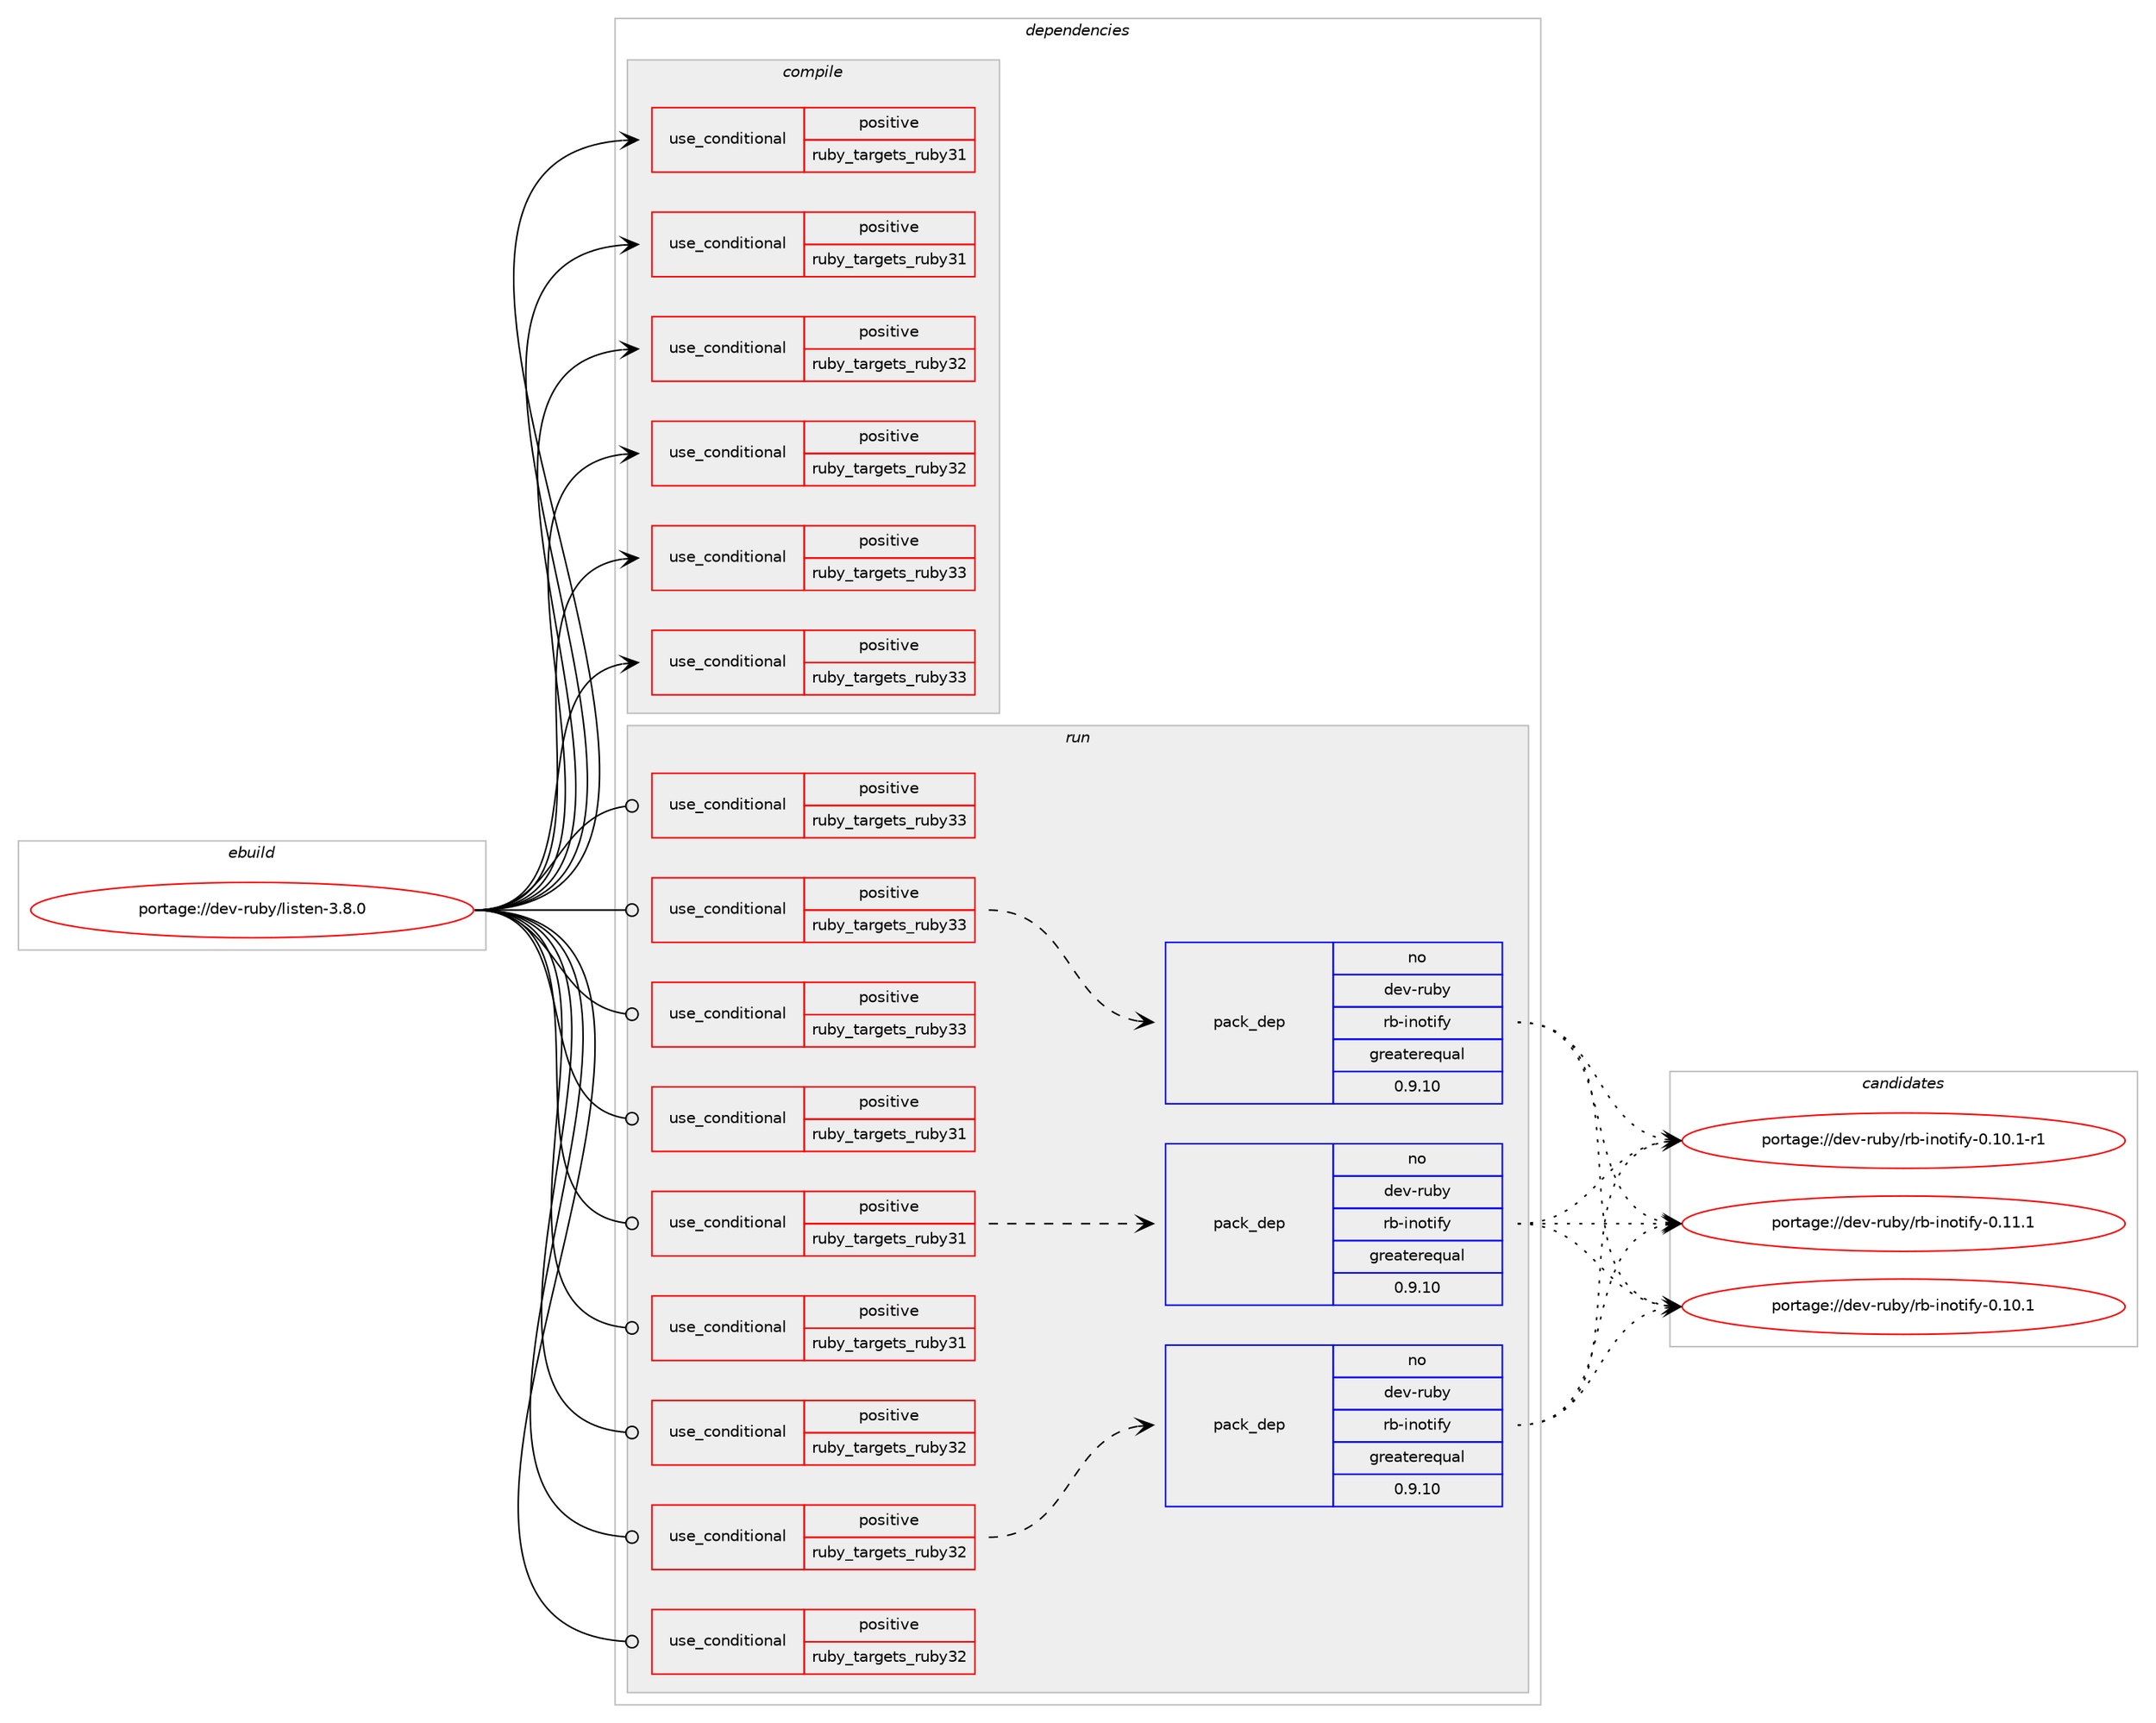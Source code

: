 digraph prolog {

# *************
# Graph options
# *************

newrank=true;
concentrate=true;
compound=true;
graph [rankdir=LR,fontname=Helvetica,fontsize=10,ranksep=1.5];#, ranksep=2.5, nodesep=0.2];
edge  [arrowhead=vee];
node  [fontname=Helvetica,fontsize=10];

# **********
# The ebuild
# **********

subgraph cluster_leftcol {
color=gray;
rank=same;
label=<<i>ebuild</i>>;
id [label="portage://dev-ruby/listen-3.8.0", color=red, width=4, href="../dev-ruby/listen-3.8.0.svg"];
}

# ****************
# The dependencies
# ****************

subgraph cluster_midcol {
color=gray;
label=<<i>dependencies</i>>;
subgraph cluster_compile {
fillcolor="#eeeeee";
style=filled;
label=<<i>compile</i>>;
subgraph cond48644 {
dependency96204 [label=<<TABLE BORDER="0" CELLBORDER="1" CELLSPACING="0" CELLPADDING="4"><TR><TD ROWSPAN="3" CELLPADDING="10">use_conditional</TD></TR><TR><TD>positive</TD></TR><TR><TD>ruby_targets_ruby31</TD></TR></TABLE>>, shape=none, color=red];
# *** BEGIN UNKNOWN DEPENDENCY TYPE (TODO) ***
# dependency96204 -> package_dependency(portage://dev-ruby/listen-3.8.0,install,no,dev-lang,ruby,none,[,,],[slot(3.1)],[])
# *** END UNKNOWN DEPENDENCY TYPE (TODO) ***

}
id:e -> dependency96204:w [weight=20,style="solid",arrowhead="vee"];
subgraph cond48645 {
dependency96205 [label=<<TABLE BORDER="0" CELLBORDER="1" CELLSPACING="0" CELLPADDING="4"><TR><TD ROWSPAN="3" CELLPADDING="10">use_conditional</TD></TR><TR><TD>positive</TD></TR><TR><TD>ruby_targets_ruby31</TD></TR></TABLE>>, shape=none, color=red];
# *** BEGIN UNKNOWN DEPENDENCY TYPE (TODO) ***
# dependency96205 -> package_dependency(portage://dev-ruby/listen-3.8.0,install,no,virtual,rubygems,none,[,,],[],[use(enable(ruby_targets_ruby31),negative)])
# *** END UNKNOWN DEPENDENCY TYPE (TODO) ***

}
id:e -> dependency96205:w [weight=20,style="solid",arrowhead="vee"];
subgraph cond48646 {
dependency96206 [label=<<TABLE BORDER="0" CELLBORDER="1" CELLSPACING="0" CELLPADDING="4"><TR><TD ROWSPAN="3" CELLPADDING="10">use_conditional</TD></TR><TR><TD>positive</TD></TR><TR><TD>ruby_targets_ruby32</TD></TR></TABLE>>, shape=none, color=red];
# *** BEGIN UNKNOWN DEPENDENCY TYPE (TODO) ***
# dependency96206 -> package_dependency(portage://dev-ruby/listen-3.8.0,install,no,dev-lang,ruby,none,[,,],[slot(3.2)],[])
# *** END UNKNOWN DEPENDENCY TYPE (TODO) ***

}
id:e -> dependency96206:w [weight=20,style="solid",arrowhead="vee"];
subgraph cond48647 {
dependency96207 [label=<<TABLE BORDER="0" CELLBORDER="1" CELLSPACING="0" CELLPADDING="4"><TR><TD ROWSPAN="3" CELLPADDING="10">use_conditional</TD></TR><TR><TD>positive</TD></TR><TR><TD>ruby_targets_ruby32</TD></TR></TABLE>>, shape=none, color=red];
# *** BEGIN UNKNOWN DEPENDENCY TYPE (TODO) ***
# dependency96207 -> package_dependency(portage://dev-ruby/listen-3.8.0,install,no,virtual,rubygems,none,[,,],[],[use(enable(ruby_targets_ruby32),negative)])
# *** END UNKNOWN DEPENDENCY TYPE (TODO) ***

}
id:e -> dependency96207:w [weight=20,style="solid",arrowhead="vee"];
subgraph cond48648 {
dependency96208 [label=<<TABLE BORDER="0" CELLBORDER="1" CELLSPACING="0" CELLPADDING="4"><TR><TD ROWSPAN="3" CELLPADDING="10">use_conditional</TD></TR><TR><TD>positive</TD></TR><TR><TD>ruby_targets_ruby33</TD></TR></TABLE>>, shape=none, color=red];
# *** BEGIN UNKNOWN DEPENDENCY TYPE (TODO) ***
# dependency96208 -> package_dependency(portage://dev-ruby/listen-3.8.0,install,no,dev-lang,ruby,none,[,,],[slot(3.3)],[])
# *** END UNKNOWN DEPENDENCY TYPE (TODO) ***

}
id:e -> dependency96208:w [weight=20,style="solid",arrowhead="vee"];
subgraph cond48649 {
dependency96209 [label=<<TABLE BORDER="0" CELLBORDER="1" CELLSPACING="0" CELLPADDING="4"><TR><TD ROWSPAN="3" CELLPADDING="10">use_conditional</TD></TR><TR><TD>positive</TD></TR><TR><TD>ruby_targets_ruby33</TD></TR></TABLE>>, shape=none, color=red];
# *** BEGIN UNKNOWN DEPENDENCY TYPE (TODO) ***
# dependency96209 -> package_dependency(portage://dev-ruby/listen-3.8.0,install,no,virtual,rubygems,none,[,,],[],[use(enable(ruby_targets_ruby33),negative)])
# *** END UNKNOWN DEPENDENCY TYPE (TODO) ***

}
id:e -> dependency96209:w [weight=20,style="solid",arrowhead="vee"];
}
subgraph cluster_compileandrun {
fillcolor="#eeeeee";
style=filled;
label=<<i>compile and run</i>>;
}
subgraph cluster_run {
fillcolor="#eeeeee";
style=filled;
label=<<i>run</i>>;
subgraph cond48650 {
dependency96210 [label=<<TABLE BORDER="0" CELLBORDER="1" CELLSPACING="0" CELLPADDING="4"><TR><TD ROWSPAN="3" CELLPADDING="10">use_conditional</TD></TR><TR><TD>positive</TD></TR><TR><TD>ruby_targets_ruby31</TD></TR></TABLE>>, shape=none, color=red];
# *** BEGIN UNKNOWN DEPENDENCY TYPE (TODO) ***
# dependency96210 -> package_dependency(portage://dev-ruby/listen-3.8.0,run,no,dev-lang,ruby,none,[,,],[slot(3.1)],[])
# *** END UNKNOWN DEPENDENCY TYPE (TODO) ***

}
id:e -> dependency96210:w [weight=20,style="solid",arrowhead="odot"];
subgraph cond48651 {
dependency96211 [label=<<TABLE BORDER="0" CELLBORDER="1" CELLSPACING="0" CELLPADDING="4"><TR><TD ROWSPAN="3" CELLPADDING="10">use_conditional</TD></TR><TR><TD>positive</TD></TR><TR><TD>ruby_targets_ruby31</TD></TR></TABLE>>, shape=none, color=red];
subgraph pack46254 {
dependency96212 [label=<<TABLE BORDER="0" CELLBORDER="1" CELLSPACING="0" CELLPADDING="4" WIDTH="220"><TR><TD ROWSPAN="6" CELLPADDING="30">pack_dep</TD></TR><TR><TD WIDTH="110">no</TD></TR><TR><TD>dev-ruby</TD></TR><TR><TD>rb-inotify</TD></TR><TR><TD>greaterequal</TD></TR><TR><TD>0.9.10</TD></TR></TABLE>>, shape=none, color=blue];
}
dependency96211:e -> dependency96212:w [weight=20,style="dashed",arrowhead="vee"];
}
id:e -> dependency96211:w [weight=20,style="solid",arrowhead="odot"];
subgraph cond48652 {
dependency96213 [label=<<TABLE BORDER="0" CELLBORDER="1" CELLSPACING="0" CELLPADDING="4"><TR><TD ROWSPAN="3" CELLPADDING="10">use_conditional</TD></TR><TR><TD>positive</TD></TR><TR><TD>ruby_targets_ruby31</TD></TR></TABLE>>, shape=none, color=red];
# *** BEGIN UNKNOWN DEPENDENCY TYPE (TODO) ***
# dependency96213 -> package_dependency(portage://dev-ruby/listen-3.8.0,run,no,virtual,rubygems,none,[,,],[],[use(enable(ruby_targets_ruby31),negative)])
# *** END UNKNOWN DEPENDENCY TYPE (TODO) ***

}
id:e -> dependency96213:w [weight=20,style="solid",arrowhead="odot"];
subgraph cond48653 {
dependency96214 [label=<<TABLE BORDER="0" CELLBORDER="1" CELLSPACING="0" CELLPADDING="4"><TR><TD ROWSPAN="3" CELLPADDING="10">use_conditional</TD></TR><TR><TD>positive</TD></TR><TR><TD>ruby_targets_ruby32</TD></TR></TABLE>>, shape=none, color=red];
# *** BEGIN UNKNOWN DEPENDENCY TYPE (TODO) ***
# dependency96214 -> package_dependency(portage://dev-ruby/listen-3.8.0,run,no,dev-lang,ruby,none,[,,],[slot(3.2)],[])
# *** END UNKNOWN DEPENDENCY TYPE (TODO) ***

}
id:e -> dependency96214:w [weight=20,style="solid",arrowhead="odot"];
subgraph cond48654 {
dependency96215 [label=<<TABLE BORDER="0" CELLBORDER="1" CELLSPACING="0" CELLPADDING="4"><TR><TD ROWSPAN="3" CELLPADDING="10">use_conditional</TD></TR><TR><TD>positive</TD></TR><TR><TD>ruby_targets_ruby32</TD></TR></TABLE>>, shape=none, color=red];
subgraph pack46255 {
dependency96216 [label=<<TABLE BORDER="0" CELLBORDER="1" CELLSPACING="0" CELLPADDING="4" WIDTH="220"><TR><TD ROWSPAN="6" CELLPADDING="30">pack_dep</TD></TR><TR><TD WIDTH="110">no</TD></TR><TR><TD>dev-ruby</TD></TR><TR><TD>rb-inotify</TD></TR><TR><TD>greaterequal</TD></TR><TR><TD>0.9.10</TD></TR></TABLE>>, shape=none, color=blue];
}
dependency96215:e -> dependency96216:w [weight=20,style="dashed",arrowhead="vee"];
}
id:e -> dependency96215:w [weight=20,style="solid",arrowhead="odot"];
subgraph cond48655 {
dependency96217 [label=<<TABLE BORDER="0" CELLBORDER="1" CELLSPACING="0" CELLPADDING="4"><TR><TD ROWSPAN="3" CELLPADDING="10">use_conditional</TD></TR><TR><TD>positive</TD></TR><TR><TD>ruby_targets_ruby32</TD></TR></TABLE>>, shape=none, color=red];
# *** BEGIN UNKNOWN DEPENDENCY TYPE (TODO) ***
# dependency96217 -> package_dependency(portage://dev-ruby/listen-3.8.0,run,no,virtual,rubygems,none,[,,],[],[use(enable(ruby_targets_ruby32),negative)])
# *** END UNKNOWN DEPENDENCY TYPE (TODO) ***

}
id:e -> dependency96217:w [weight=20,style="solid",arrowhead="odot"];
subgraph cond48656 {
dependency96218 [label=<<TABLE BORDER="0" CELLBORDER="1" CELLSPACING="0" CELLPADDING="4"><TR><TD ROWSPAN="3" CELLPADDING="10">use_conditional</TD></TR><TR><TD>positive</TD></TR><TR><TD>ruby_targets_ruby33</TD></TR></TABLE>>, shape=none, color=red];
# *** BEGIN UNKNOWN DEPENDENCY TYPE (TODO) ***
# dependency96218 -> package_dependency(portage://dev-ruby/listen-3.8.0,run,no,dev-lang,ruby,none,[,,],[slot(3.3)],[])
# *** END UNKNOWN DEPENDENCY TYPE (TODO) ***

}
id:e -> dependency96218:w [weight=20,style="solid",arrowhead="odot"];
subgraph cond48657 {
dependency96219 [label=<<TABLE BORDER="0" CELLBORDER="1" CELLSPACING="0" CELLPADDING="4"><TR><TD ROWSPAN="3" CELLPADDING="10">use_conditional</TD></TR><TR><TD>positive</TD></TR><TR><TD>ruby_targets_ruby33</TD></TR></TABLE>>, shape=none, color=red];
subgraph pack46256 {
dependency96220 [label=<<TABLE BORDER="0" CELLBORDER="1" CELLSPACING="0" CELLPADDING="4" WIDTH="220"><TR><TD ROWSPAN="6" CELLPADDING="30">pack_dep</TD></TR><TR><TD WIDTH="110">no</TD></TR><TR><TD>dev-ruby</TD></TR><TR><TD>rb-inotify</TD></TR><TR><TD>greaterequal</TD></TR><TR><TD>0.9.10</TD></TR></TABLE>>, shape=none, color=blue];
}
dependency96219:e -> dependency96220:w [weight=20,style="dashed",arrowhead="vee"];
}
id:e -> dependency96219:w [weight=20,style="solid",arrowhead="odot"];
subgraph cond48658 {
dependency96221 [label=<<TABLE BORDER="0" CELLBORDER="1" CELLSPACING="0" CELLPADDING="4"><TR><TD ROWSPAN="3" CELLPADDING="10">use_conditional</TD></TR><TR><TD>positive</TD></TR><TR><TD>ruby_targets_ruby33</TD></TR></TABLE>>, shape=none, color=red];
# *** BEGIN UNKNOWN DEPENDENCY TYPE (TODO) ***
# dependency96221 -> package_dependency(portage://dev-ruby/listen-3.8.0,run,no,virtual,rubygems,none,[,,],[],[use(enable(ruby_targets_ruby33),negative)])
# *** END UNKNOWN DEPENDENCY TYPE (TODO) ***

}
id:e -> dependency96221:w [weight=20,style="solid",arrowhead="odot"];
# *** BEGIN UNKNOWN DEPENDENCY TYPE (TODO) ***
# id -> package_dependency(portage://dev-ruby/listen-3.8.0,run,strong,media-radio,ax25-apps,none,[,,],[],[])
# *** END UNKNOWN DEPENDENCY TYPE (TODO) ***

}
}

# **************
# The candidates
# **************

subgraph cluster_choices {
rank=same;
color=gray;
label=<<i>candidates</i>>;

subgraph choice46254 {
color=black;
nodesep=1;
choice100101118451141179812147114984510511011111610510212145484649484649 [label="portage://dev-ruby/rb-inotify-0.10.1", color=red, width=4,href="../dev-ruby/rb-inotify-0.10.1.svg"];
choice1001011184511411798121471149845105110111116105102121454846494846494511449 [label="portage://dev-ruby/rb-inotify-0.10.1-r1", color=red, width=4,href="../dev-ruby/rb-inotify-0.10.1-r1.svg"];
choice100101118451141179812147114984510511011111610510212145484649494649 [label="portage://dev-ruby/rb-inotify-0.11.1", color=red, width=4,href="../dev-ruby/rb-inotify-0.11.1.svg"];
dependency96212:e -> choice100101118451141179812147114984510511011111610510212145484649484649:w [style=dotted,weight="100"];
dependency96212:e -> choice1001011184511411798121471149845105110111116105102121454846494846494511449:w [style=dotted,weight="100"];
dependency96212:e -> choice100101118451141179812147114984510511011111610510212145484649494649:w [style=dotted,weight="100"];
}
subgraph choice46255 {
color=black;
nodesep=1;
choice100101118451141179812147114984510511011111610510212145484649484649 [label="portage://dev-ruby/rb-inotify-0.10.1", color=red, width=4,href="../dev-ruby/rb-inotify-0.10.1.svg"];
choice1001011184511411798121471149845105110111116105102121454846494846494511449 [label="portage://dev-ruby/rb-inotify-0.10.1-r1", color=red, width=4,href="../dev-ruby/rb-inotify-0.10.1-r1.svg"];
choice100101118451141179812147114984510511011111610510212145484649494649 [label="portage://dev-ruby/rb-inotify-0.11.1", color=red, width=4,href="../dev-ruby/rb-inotify-0.11.1.svg"];
dependency96216:e -> choice100101118451141179812147114984510511011111610510212145484649484649:w [style=dotted,weight="100"];
dependency96216:e -> choice1001011184511411798121471149845105110111116105102121454846494846494511449:w [style=dotted,weight="100"];
dependency96216:e -> choice100101118451141179812147114984510511011111610510212145484649494649:w [style=dotted,weight="100"];
}
subgraph choice46256 {
color=black;
nodesep=1;
choice100101118451141179812147114984510511011111610510212145484649484649 [label="portage://dev-ruby/rb-inotify-0.10.1", color=red, width=4,href="../dev-ruby/rb-inotify-0.10.1.svg"];
choice1001011184511411798121471149845105110111116105102121454846494846494511449 [label="portage://dev-ruby/rb-inotify-0.10.1-r1", color=red, width=4,href="../dev-ruby/rb-inotify-0.10.1-r1.svg"];
choice100101118451141179812147114984510511011111610510212145484649494649 [label="portage://dev-ruby/rb-inotify-0.11.1", color=red, width=4,href="../dev-ruby/rb-inotify-0.11.1.svg"];
dependency96220:e -> choice100101118451141179812147114984510511011111610510212145484649484649:w [style=dotted,weight="100"];
dependency96220:e -> choice1001011184511411798121471149845105110111116105102121454846494846494511449:w [style=dotted,weight="100"];
dependency96220:e -> choice100101118451141179812147114984510511011111610510212145484649494649:w [style=dotted,weight="100"];
}
}

}
